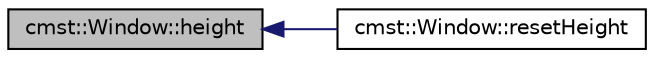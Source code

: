 digraph "cmst::Window::height"
{
  edge [fontname="Helvetica",fontsize="10",labelfontname="Helvetica",labelfontsize="10"];
  node [fontname="Helvetica",fontsize="10",shape=record];
  rankdir="LR";
  Node1 [label="cmst::Window::height",height=0.2,width=0.4,color="black", fillcolor="grey75", style="filled", fontcolor="black"];
  Node1 -> Node2 [dir="back",color="midnightblue",fontsize="10",style="solid",fontname="Helvetica"];
  Node2 [label="cmst::Window::resetHeight",height=0.2,width=0.4,color="black", fillcolor="white", style="filled",URL="$classcmst_1_1_window.html#a8c4d7788d1932e73397c20b7a9639d69",tooltip="Record the height of current GLUT window. "];
}
